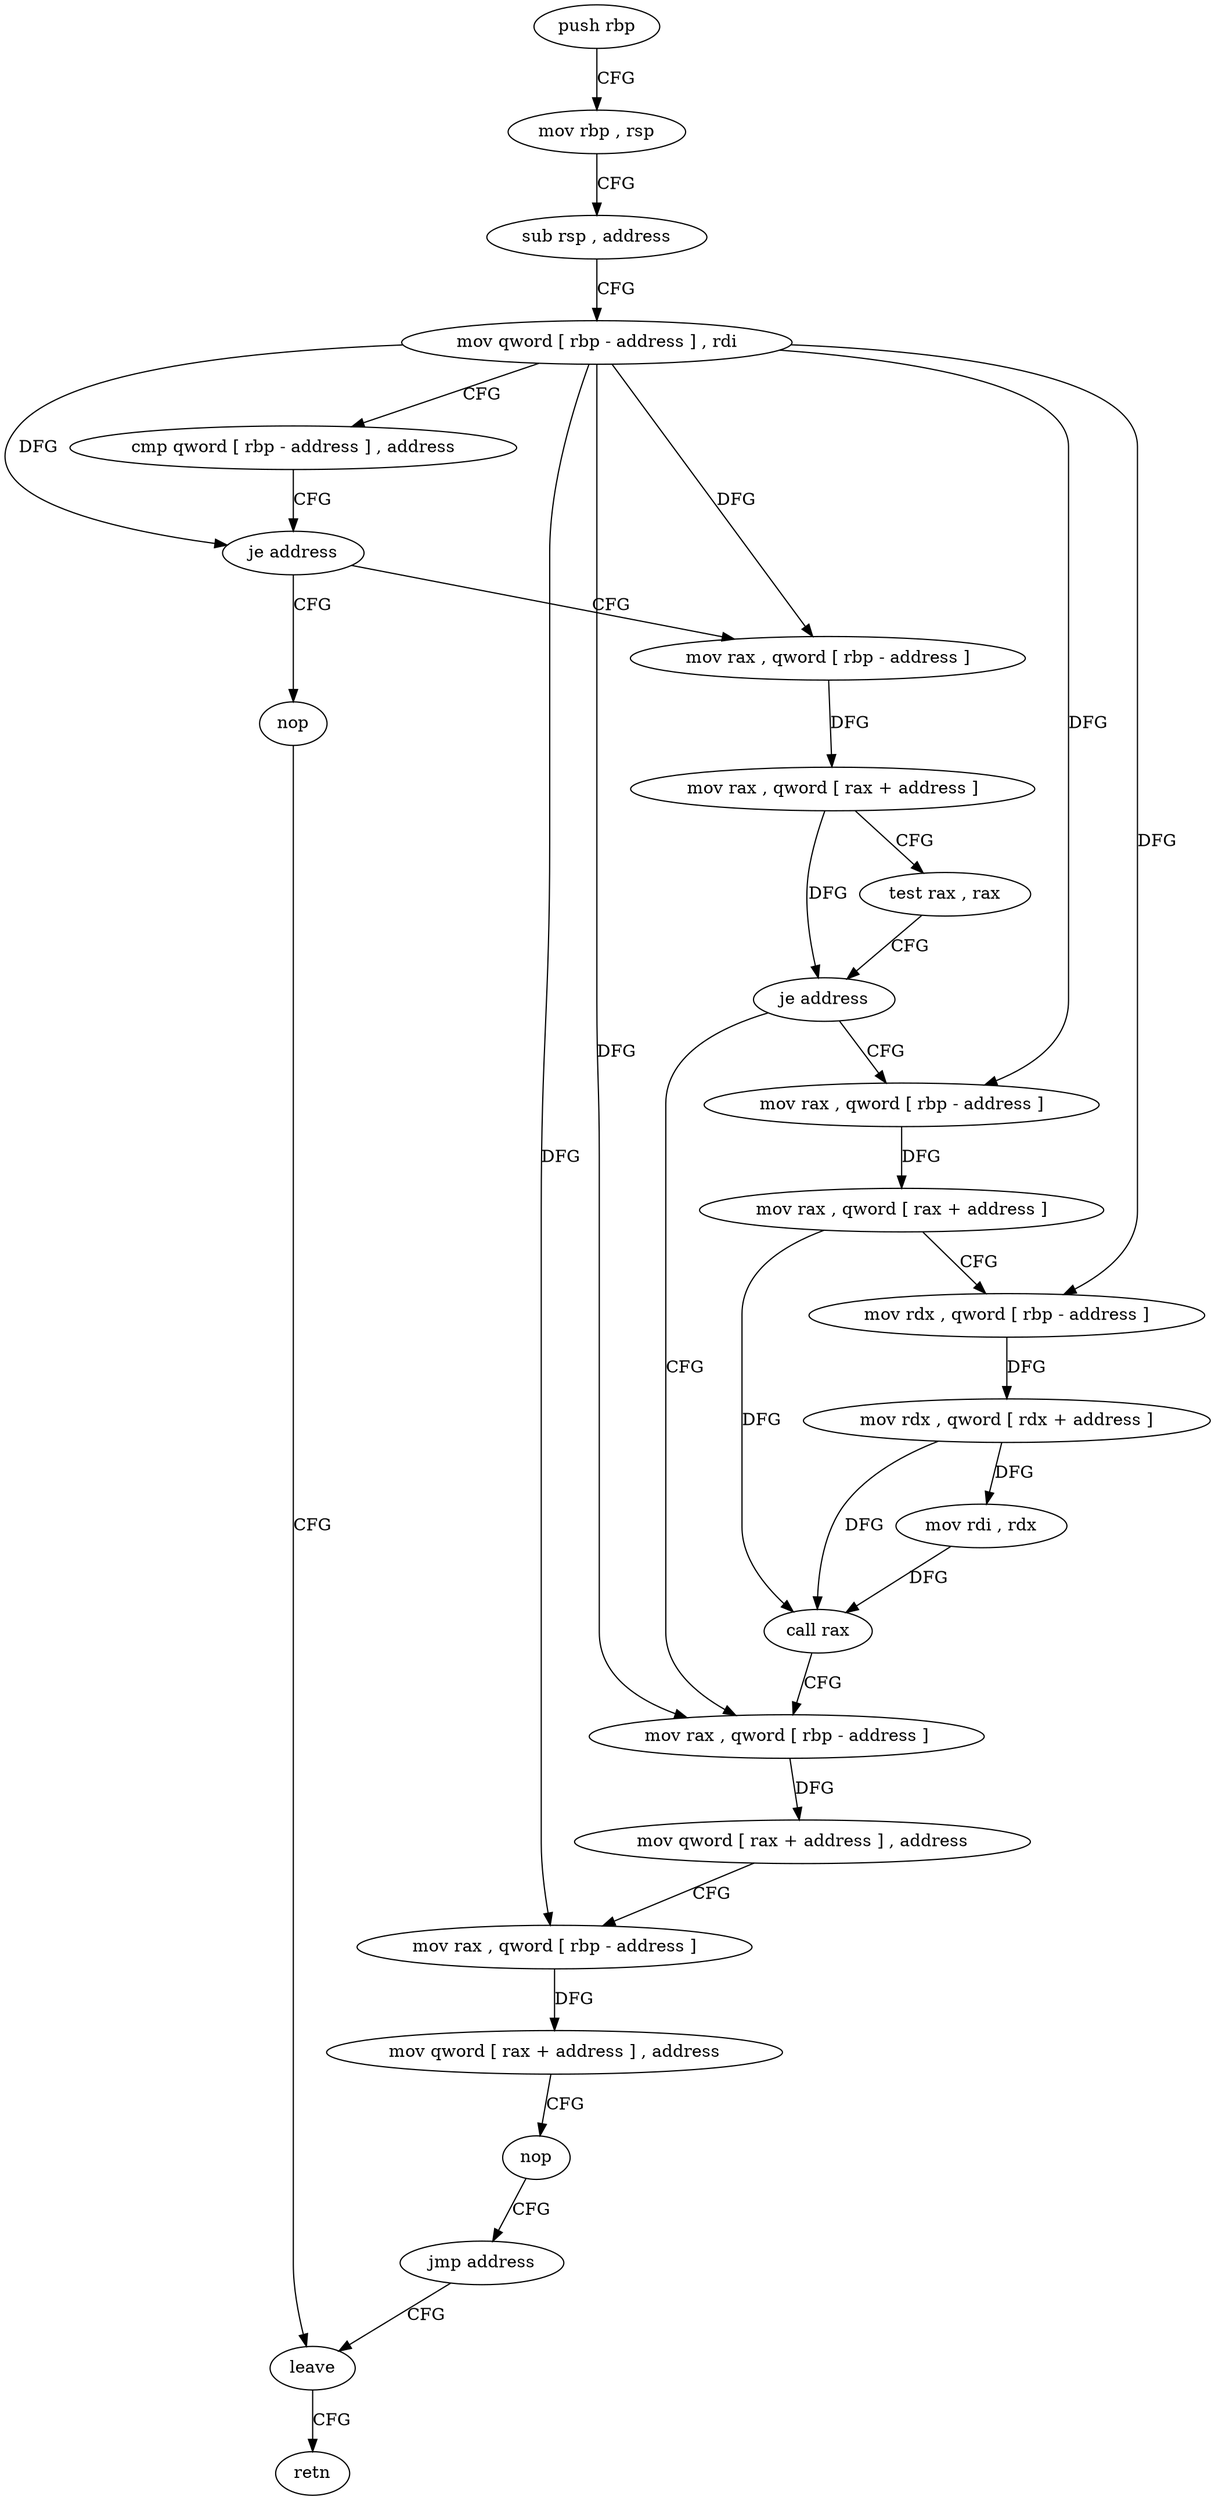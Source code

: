 digraph "func" {
"4356169" [label = "push rbp" ]
"4356170" [label = "mov rbp , rsp" ]
"4356173" [label = "sub rsp , address" ]
"4356177" [label = "mov qword [ rbp - address ] , rdi" ]
"4356181" [label = "cmp qword [ rbp - address ] , address" ]
"4356186" [label = "je address" ]
"4356249" [label = "nop" ]
"4356188" [label = "mov rax , qword [ rbp - address ]" ]
"4356250" [label = "leave" ]
"4356192" [label = "mov rax , qword [ rax + address ]" ]
"4356196" [label = "test rax , rax" ]
"4356199" [label = "je address" ]
"4356222" [label = "mov rax , qword [ rbp - address ]" ]
"4356201" [label = "mov rax , qword [ rbp - address ]" ]
"4356226" [label = "mov qword [ rax + address ] , address" ]
"4356234" [label = "mov rax , qword [ rbp - address ]" ]
"4356238" [label = "mov qword [ rax + address ] , address" ]
"4356246" [label = "nop" ]
"4356247" [label = "jmp address" ]
"4356205" [label = "mov rax , qword [ rax + address ]" ]
"4356209" [label = "mov rdx , qword [ rbp - address ]" ]
"4356213" [label = "mov rdx , qword [ rdx + address ]" ]
"4356217" [label = "mov rdi , rdx" ]
"4356220" [label = "call rax" ]
"4356251" [label = "retn" ]
"4356169" -> "4356170" [ label = "CFG" ]
"4356170" -> "4356173" [ label = "CFG" ]
"4356173" -> "4356177" [ label = "CFG" ]
"4356177" -> "4356181" [ label = "CFG" ]
"4356177" -> "4356186" [ label = "DFG" ]
"4356177" -> "4356188" [ label = "DFG" ]
"4356177" -> "4356222" [ label = "DFG" ]
"4356177" -> "4356234" [ label = "DFG" ]
"4356177" -> "4356201" [ label = "DFG" ]
"4356177" -> "4356209" [ label = "DFG" ]
"4356181" -> "4356186" [ label = "CFG" ]
"4356186" -> "4356249" [ label = "CFG" ]
"4356186" -> "4356188" [ label = "CFG" ]
"4356249" -> "4356250" [ label = "CFG" ]
"4356188" -> "4356192" [ label = "DFG" ]
"4356250" -> "4356251" [ label = "CFG" ]
"4356192" -> "4356196" [ label = "CFG" ]
"4356192" -> "4356199" [ label = "DFG" ]
"4356196" -> "4356199" [ label = "CFG" ]
"4356199" -> "4356222" [ label = "CFG" ]
"4356199" -> "4356201" [ label = "CFG" ]
"4356222" -> "4356226" [ label = "DFG" ]
"4356201" -> "4356205" [ label = "DFG" ]
"4356226" -> "4356234" [ label = "CFG" ]
"4356234" -> "4356238" [ label = "DFG" ]
"4356238" -> "4356246" [ label = "CFG" ]
"4356246" -> "4356247" [ label = "CFG" ]
"4356247" -> "4356250" [ label = "CFG" ]
"4356205" -> "4356209" [ label = "CFG" ]
"4356205" -> "4356220" [ label = "DFG" ]
"4356209" -> "4356213" [ label = "DFG" ]
"4356213" -> "4356217" [ label = "DFG" ]
"4356213" -> "4356220" [ label = "DFG" ]
"4356217" -> "4356220" [ label = "DFG" ]
"4356220" -> "4356222" [ label = "CFG" ]
}
